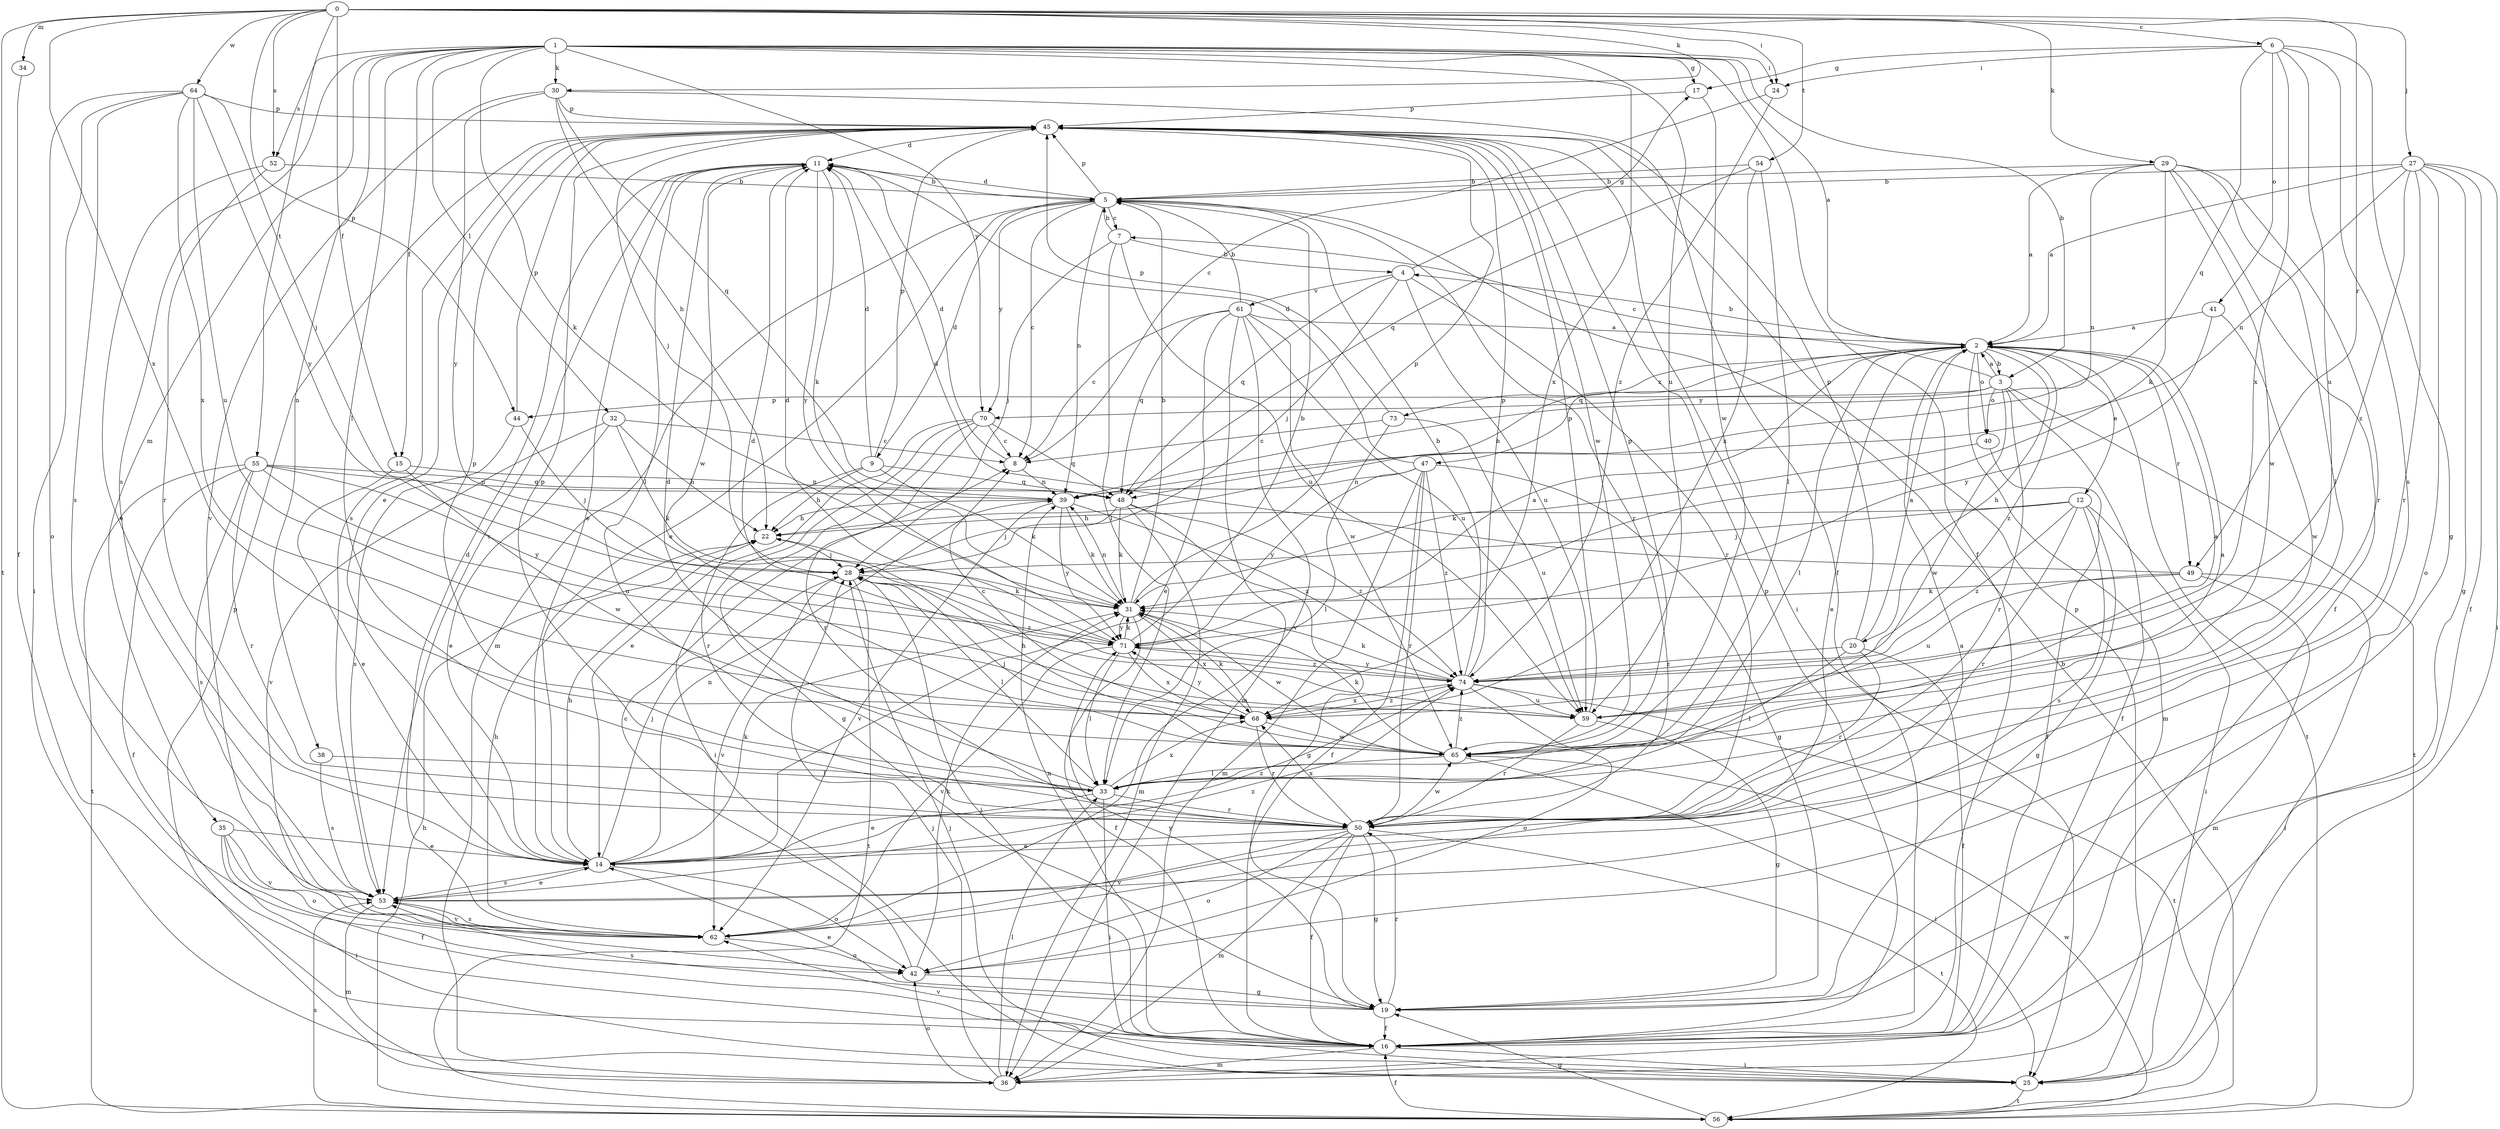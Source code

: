 strict digraph  {
0;
1;
2;
3;
4;
5;
6;
7;
8;
9;
11;
12;
14;
15;
16;
17;
19;
20;
22;
24;
25;
27;
28;
29;
30;
31;
32;
33;
34;
35;
36;
38;
39;
40;
41;
42;
44;
45;
47;
48;
49;
50;
52;
53;
54;
55;
56;
59;
61;
62;
64;
65;
68;
70;
71;
73;
74;
0 -> 6  [label=c];
0 -> 15  [label=f];
0 -> 24  [label=i];
0 -> 27  [label=j];
0 -> 29  [label=k];
0 -> 30  [label=k];
0 -> 34  [label=m];
0 -> 44  [label=p];
0 -> 49  [label=r];
0 -> 52  [label=s];
0 -> 54  [label=t];
0 -> 55  [label=t];
0 -> 56  [label=t];
0 -> 64  [label=w];
0 -> 68  [label=x];
1 -> 2  [label=a];
1 -> 3  [label=b];
1 -> 15  [label=f];
1 -> 16  [label=f];
1 -> 17  [label=g];
1 -> 24  [label=i];
1 -> 30  [label=k];
1 -> 31  [label=k];
1 -> 32  [label=l];
1 -> 33  [label=l];
1 -> 35  [label=m];
1 -> 38  [label=n];
1 -> 52  [label=s];
1 -> 53  [label=s];
1 -> 59  [label=u];
1 -> 68  [label=x];
1 -> 70  [label=y];
2 -> 3  [label=b];
2 -> 4  [label=b];
2 -> 12  [label=e];
2 -> 14  [label=e];
2 -> 20  [label=h];
2 -> 22  [label=h];
2 -> 33  [label=l];
2 -> 36  [label=m];
2 -> 40  [label=o];
2 -> 47  [label=q];
2 -> 49  [label=r];
2 -> 56  [label=t];
2 -> 73  [label=z];
2 -> 74  [label=z];
3 -> 2  [label=a];
3 -> 7  [label=c];
3 -> 16  [label=f];
3 -> 40  [label=o];
3 -> 44  [label=p];
3 -> 50  [label=r];
3 -> 56  [label=t];
3 -> 65  [label=w];
3 -> 70  [label=y];
4 -> 17  [label=g];
4 -> 28  [label=j];
4 -> 48  [label=q];
4 -> 50  [label=r];
4 -> 59  [label=u];
4 -> 61  [label=v];
5 -> 7  [label=c];
5 -> 8  [label=c];
5 -> 9  [label=d];
5 -> 11  [label=d];
5 -> 14  [label=e];
5 -> 36  [label=m];
5 -> 39  [label=n];
5 -> 45  [label=p];
5 -> 50  [label=r];
5 -> 70  [label=y];
6 -> 17  [label=g];
6 -> 19  [label=g];
6 -> 24  [label=i];
6 -> 41  [label=o];
6 -> 48  [label=q];
6 -> 53  [label=s];
6 -> 59  [label=u];
6 -> 68  [label=x];
7 -> 4  [label=b];
7 -> 5  [label=b];
7 -> 28  [label=j];
7 -> 33  [label=l];
7 -> 59  [label=u];
8 -> 11  [label=d];
8 -> 39  [label=n];
9 -> 11  [label=d];
9 -> 22  [label=h];
9 -> 31  [label=k];
9 -> 45  [label=p];
9 -> 48  [label=q];
9 -> 50  [label=r];
11 -> 5  [label=b];
11 -> 14  [label=e];
11 -> 31  [label=k];
11 -> 33  [label=l];
11 -> 53  [label=s];
11 -> 65  [label=w];
11 -> 71  [label=y];
12 -> 19  [label=g];
12 -> 22  [label=h];
12 -> 25  [label=i];
12 -> 28  [label=j];
12 -> 50  [label=r];
12 -> 53  [label=s];
12 -> 74  [label=z];
14 -> 22  [label=h];
14 -> 28  [label=j];
14 -> 31  [label=k];
14 -> 39  [label=n];
14 -> 42  [label=o];
14 -> 53  [label=s];
14 -> 74  [label=z];
15 -> 14  [label=e];
15 -> 39  [label=n];
15 -> 65  [label=w];
16 -> 25  [label=i];
16 -> 28  [label=j];
16 -> 36  [label=m];
16 -> 39  [label=n];
16 -> 45  [label=p];
16 -> 62  [label=v];
17 -> 45  [label=p];
17 -> 65  [label=w];
19 -> 14  [label=e];
19 -> 16  [label=f];
19 -> 50  [label=r];
19 -> 53  [label=s];
19 -> 71  [label=y];
20 -> 2  [label=a];
20 -> 16  [label=f];
20 -> 33  [label=l];
20 -> 45  [label=p];
20 -> 50  [label=r];
20 -> 74  [label=z];
22 -> 28  [label=j];
24 -> 8  [label=c];
24 -> 74  [label=z];
25 -> 28  [label=j];
25 -> 45  [label=p];
25 -> 56  [label=t];
27 -> 2  [label=a];
27 -> 5  [label=b];
27 -> 16  [label=f];
27 -> 19  [label=g];
27 -> 25  [label=i];
27 -> 39  [label=n];
27 -> 42  [label=o];
27 -> 50  [label=r];
27 -> 74  [label=z];
28 -> 31  [label=k];
28 -> 33  [label=l];
28 -> 56  [label=t];
28 -> 62  [label=v];
28 -> 74  [label=z];
29 -> 2  [label=a];
29 -> 5  [label=b];
29 -> 16  [label=f];
29 -> 31  [label=k];
29 -> 33  [label=l];
29 -> 39  [label=n];
29 -> 50  [label=r];
29 -> 65  [label=w];
30 -> 16  [label=f];
30 -> 22  [label=h];
30 -> 45  [label=p];
30 -> 48  [label=q];
30 -> 62  [label=v];
30 -> 71  [label=y];
31 -> 5  [label=b];
31 -> 16  [label=f];
31 -> 39  [label=n];
31 -> 45  [label=p];
31 -> 65  [label=w];
31 -> 68  [label=x];
31 -> 71  [label=y];
32 -> 8  [label=c];
32 -> 14  [label=e];
32 -> 22  [label=h];
32 -> 31  [label=k];
32 -> 62  [label=v];
33 -> 11  [label=d];
33 -> 14  [label=e];
33 -> 25  [label=i];
33 -> 45  [label=p];
33 -> 50  [label=r];
33 -> 68  [label=x];
34 -> 16  [label=f];
35 -> 14  [label=e];
35 -> 16  [label=f];
35 -> 25  [label=i];
35 -> 42  [label=o];
35 -> 62  [label=v];
36 -> 28  [label=j];
36 -> 33  [label=l];
36 -> 42  [label=o];
36 -> 45  [label=p];
38 -> 33  [label=l];
38 -> 53  [label=s];
39 -> 22  [label=h];
39 -> 31  [label=k];
39 -> 62  [label=v];
39 -> 71  [label=y];
39 -> 74  [label=z];
40 -> 16  [label=f];
40 -> 31  [label=k];
41 -> 2  [label=a];
41 -> 65  [label=w];
41 -> 71  [label=y];
42 -> 8  [label=c];
42 -> 19  [label=g];
42 -> 31  [label=k];
44 -> 28  [label=j];
44 -> 45  [label=p];
44 -> 53  [label=s];
45 -> 11  [label=d];
45 -> 14  [label=e];
45 -> 25  [label=i];
45 -> 28  [label=j];
45 -> 53  [label=s];
45 -> 65  [label=w];
47 -> 11  [label=d];
47 -> 16  [label=f];
47 -> 19  [label=g];
47 -> 36  [label=m];
47 -> 39  [label=n];
47 -> 50  [label=r];
47 -> 71  [label=y];
47 -> 74  [label=z];
48 -> 19  [label=g];
48 -> 28  [label=j];
48 -> 31  [label=k];
48 -> 36  [label=m];
48 -> 74  [label=z];
49 -> 11  [label=d];
49 -> 25  [label=i];
49 -> 31  [label=k];
49 -> 36  [label=m];
49 -> 59  [label=u];
50 -> 14  [label=e];
50 -> 16  [label=f];
50 -> 19  [label=g];
50 -> 36  [label=m];
50 -> 42  [label=o];
50 -> 45  [label=p];
50 -> 56  [label=t];
50 -> 62  [label=v];
50 -> 65  [label=w];
50 -> 68  [label=x];
52 -> 5  [label=b];
52 -> 14  [label=e];
52 -> 50  [label=r];
53 -> 14  [label=e];
53 -> 36  [label=m];
53 -> 62  [label=v];
53 -> 74  [label=z];
54 -> 5  [label=b];
54 -> 33  [label=l];
54 -> 48  [label=q];
54 -> 68  [label=x];
55 -> 16  [label=f];
55 -> 39  [label=n];
55 -> 48  [label=q];
55 -> 50  [label=r];
55 -> 53  [label=s];
55 -> 56  [label=t];
55 -> 59  [label=u];
55 -> 71  [label=y];
56 -> 5  [label=b];
56 -> 16  [label=f];
56 -> 19  [label=g];
56 -> 22  [label=h];
56 -> 53  [label=s];
56 -> 65  [label=w];
59 -> 2  [label=a];
59 -> 11  [label=d];
59 -> 19  [label=g];
59 -> 45  [label=p];
59 -> 50  [label=r];
61 -> 2  [label=a];
61 -> 5  [label=b];
61 -> 8  [label=c];
61 -> 14  [label=e];
61 -> 36  [label=m];
61 -> 48  [label=q];
61 -> 59  [label=u];
61 -> 62  [label=v];
61 -> 65  [label=w];
62 -> 2  [label=a];
62 -> 11  [label=d];
62 -> 22  [label=h];
62 -> 42  [label=o];
62 -> 53  [label=s];
64 -> 25  [label=i];
64 -> 28  [label=j];
64 -> 42  [label=o];
64 -> 45  [label=p];
64 -> 53  [label=s];
64 -> 59  [label=u];
64 -> 68  [label=x];
64 -> 71  [label=y];
65 -> 2  [label=a];
65 -> 22  [label=h];
65 -> 25  [label=i];
65 -> 28  [label=j];
65 -> 31  [label=k];
65 -> 33  [label=l];
65 -> 45  [label=p];
65 -> 74  [label=z];
68 -> 8  [label=c];
68 -> 31  [label=k];
68 -> 50  [label=r];
68 -> 65  [label=w];
68 -> 71  [label=y];
68 -> 74  [label=z];
70 -> 8  [label=c];
70 -> 14  [label=e];
70 -> 19  [label=g];
70 -> 25  [label=i];
70 -> 48  [label=q];
70 -> 50  [label=r];
71 -> 2  [label=a];
71 -> 5  [label=b];
71 -> 11  [label=d];
71 -> 31  [label=k];
71 -> 33  [label=l];
71 -> 62  [label=v];
71 -> 68  [label=x];
71 -> 74  [label=z];
73 -> 8  [label=c];
73 -> 33  [label=l];
73 -> 45  [label=p];
73 -> 59  [label=u];
74 -> 5  [label=b];
74 -> 31  [label=k];
74 -> 42  [label=o];
74 -> 45  [label=p];
74 -> 56  [label=t];
74 -> 59  [label=u];
74 -> 68  [label=x];
74 -> 71  [label=y];
}
